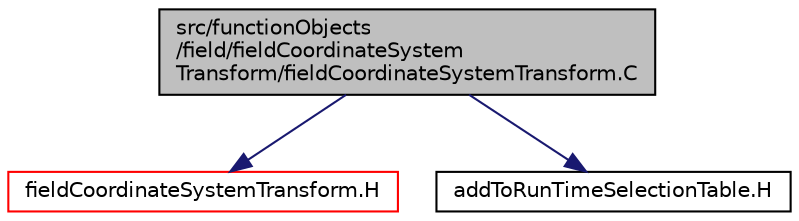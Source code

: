 digraph "src/functionObjects/field/fieldCoordinateSystemTransform/fieldCoordinateSystemTransform.C"
{
  bgcolor="transparent";
  edge [fontname="Helvetica",fontsize="10",labelfontname="Helvetica",labelfontsize="10"];
  node [fontname="Helvetica",fontsize="10",shape=record];
  Node0 [label="src/functionObjects\l/field/fieldCoordinateSystem\lTransform/fieldCoordinateSystemTransform.C",height=0.2,width=0.4,color="black", fillcolor="grey75", style="filled", fontcolor="black"];
  Node0 -> Node1 [color="midnightblue",fontsize="10",style="solid",fontname="Helvetica"];
  Node1 [label="fieldCoordinateSystemTransform.H",height=0.2,width=0.4,color="red",URL="$a04604.html"];
  Node0 -> Node242 [color="midnightblue",fontsize="10",style="solid",fontname="Helvetica"];
  Node242 [label="addToRunTimeSelectionTable.H",height=0.2,width=0.4,color="black",URL="$a09989.html",tooltip="Macros for easy insertion into run-time selection tables. "];
}
